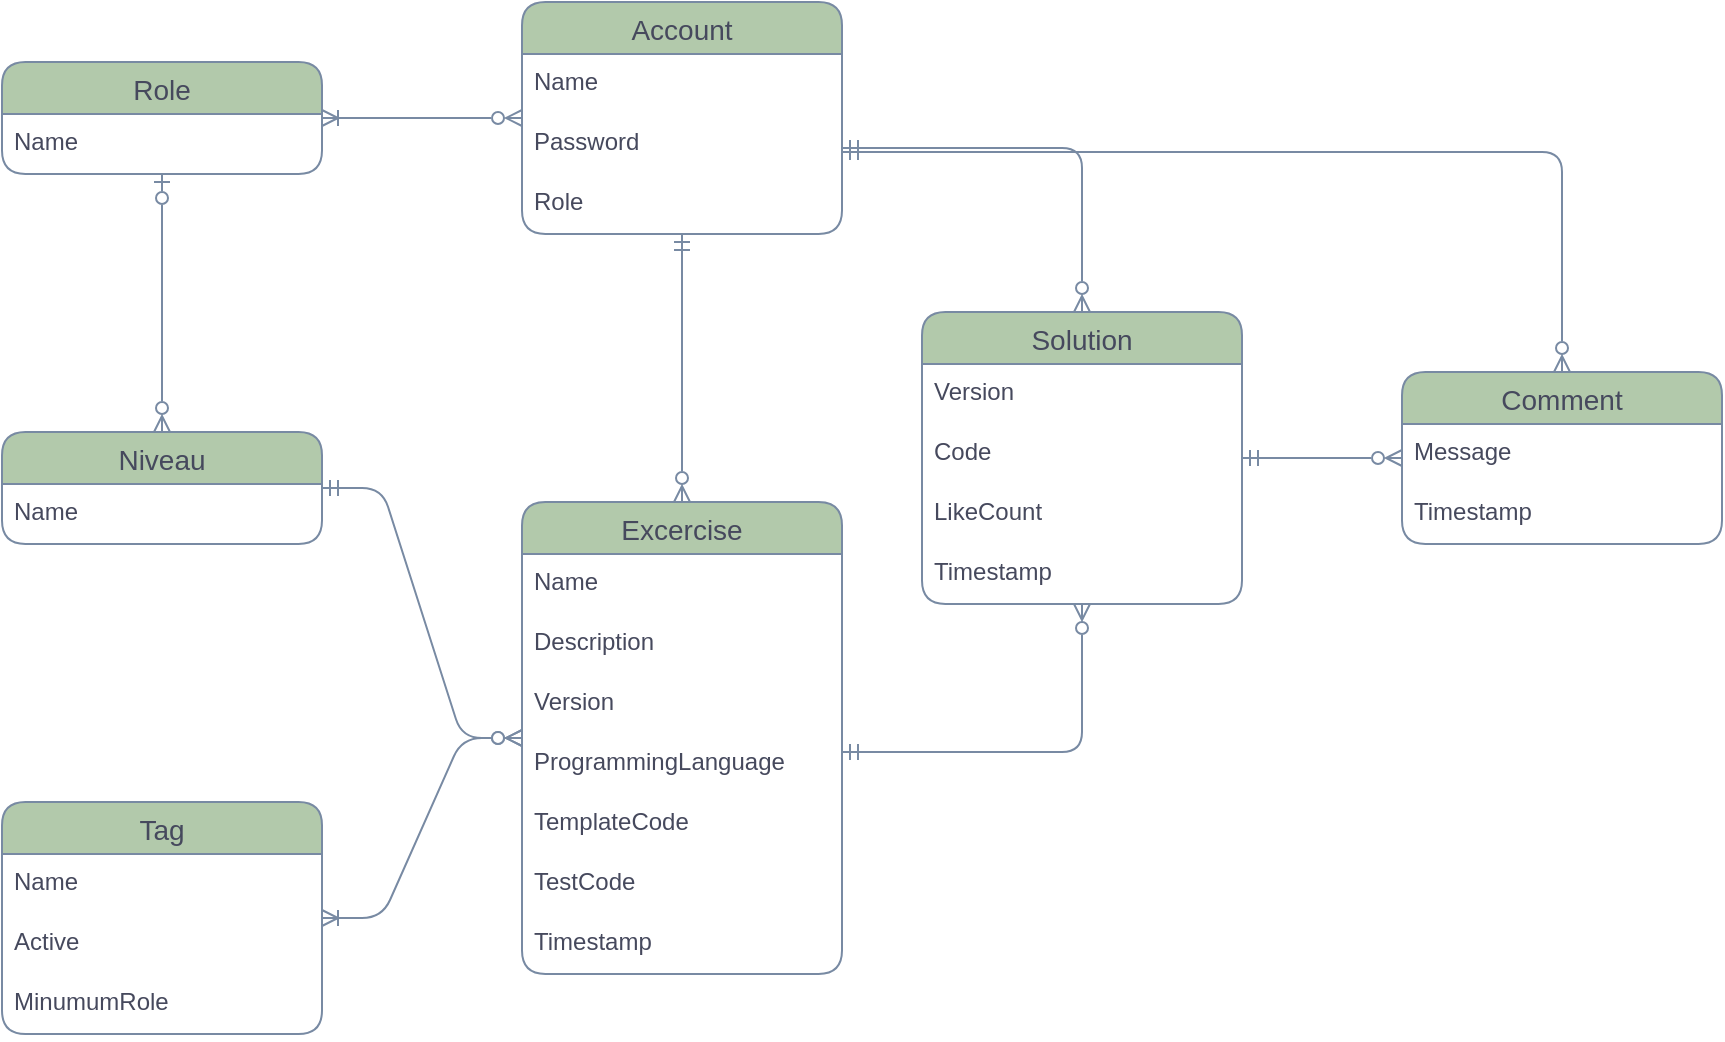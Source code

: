 <mxfile version="22.1.2" type="device">
  <diagram name="Page-1" id="i-PcdAbzTKNvyDI0NNIn">
    <mxGraphModel dx="1804" dy="1708" grid="1" gridSize="10" guides="1" tooltips="1" connect="1" arrows="1" fold="1" page="1" pageScale="1" pageWidth="850" pageHeight="1100" math="0" shadow="0">
      <root>
        <mxCell id="0" />
        <mxCell id="1" parent="0" />
        <mxCell id="kzVk7c52iczGq_A-Krwr-62" style="edgeStyle=orthogonalEdgeStyle;rounded=1;orthogonalLoop=1;jettySize=auto;html=1;endArrow=ERzeroToMany;endFill=0;startArrow=ERmandOne;startFill=0;labelBackgroundColor=none;strokeColor=#788AA3;fontColor=default;" parent="1" source="kzVk7c52iczGq_A-Krwr-14" target="kzVk7c52iczGq_A-Krwr-18" edge="1">
          <mxGeometry relative="1" as="geometry">
            <Array as="points">
              <mxPoint x="470" y="320" />
            </Array>
          </mxGeometry>
        </mxCell>
        <mxCell id="kzVk7c52iczGq_A-Krwr-14" value="Excercise" style="swimlane;fontStyle=0;childLayout=stackLayout;horizontal=1;startSize=26;horizontalStack=0;resizeParent=1;resizeParentMax=0;resizeLast=0;collapsible=1;marginBottom=0;align=center;fontSize=14;labelBackgroundColor=none;fillColor=#B2C9AB;strokeColor=#788AA3;fontColor=#46495D;rounded=1;" parent="1" vertex="1">
          <mxGeometry x="190" y="195" width="160" height="236" as="geometry" />
        </mxCell>
        <mxCell id="kzVk7c52iczGq_A-Krwr-15" value="Name" style="text;strokeColor=none;fillColor=none;spacingLeft=4;spacingRight=4;overflow=hidden;rotatable=0;points=[[0,0.5],[1,0.5]];portConstraint=eastwest;fontSize=12;whiteSpace=wrap;html=1;labelBackgroundColor=none;fontColor=#46495D;rounded=1;" parent="kzVk7c52iczGq_A-Krwr-14" vertex="1">
          <mxGeometry y="26" width="160" height="30" as="geometry" />
        </mxCell>
        <mxCell id="kzVk7c52iczGq_A-Krwr-29" value="Description" style="text;strokeColor=none;fillColor=none;spacingLeft=4;spacingRight=4;overflow=hidden;rotatable=0;points=[[0,0.5],[1,0.5]];portConstraint=eastwest;fontSize=12;whiteSpace=wrap;html=1;labelBackgroundColor=none;fontColor=#46495D;rounded=1;" parent="kzVk7c52iczGq_A-Krwr-14" vertex="1">
          <mxGeometry y="56" width="160" height="30" as="geometry" />
        </mxCell>
        <mxCell id="kzVk7c52iczGq_A-Krwr-68" value="Version" style="text;strokeColor=none;fillColor=none;spacingLeft=4;spacingRight=4;overflow=hidden;rotatable=0;points=[[0,0.5],[1,0.5]];portConstraint=eastwest;fontSize=12;whiteSpace=wrap;html=1;labelBackgroundColor=none;fontColor=#46495D;rounded=1;" parent="kzVk7c52iczGq_A-Krwr-14" vertex="1">
          <mxGeometry y="86" width="160" height="30" as="geometry" />
        </mxCell>
        <mxCell id="kzVk7c52iczGq_A-Krwr-16" value="ProgrammingLanguage" style="text;strokeColor=none;fillColor=none;spacingLeft=4;spacingRight=4;overflow=hidden;rotatable=0;points=[[0,0.5],[1,0.5]];portConstraint=eastwest;fontSize=12;whiteSpace=wrap;html=1;labelBackgroundColor=none;fontColor=#46495D;rounded=1;" parent="kzVk7c52iczGq_A-Krwr-14" vertex="1">
          <mxGeometry y="116" width="160" height="30" as="geometry" />
        </mxCell>
        <mxCell id="kzVk7c52iczGq_A-Krwr-70" value="TemplateCode" style="text;strokeColor=none;fillColor=none;spacingLeft=4;spacingRight=4;overflow=hidden;rotatable=0;points=[[0,0.5],[1,0.5]];portConstraint=eastwest;fontSize=12;whiteSpace=wrap;html=1;labelBackgroundColor=none;fontColor=#46495D;rounded=1;" parent="kzVk7c52iczGq_A-Krwr-14" vertex="1">
          <mxGeometry y="146" width="160" height="30" as="geometry" />
        </mxCell>
        <mxCell id="kzVk7c52iczGq_A-Krwr-65" value="TestCode" style="text;strokeColor=none;fillColor=none;spacingLeft=4;spacingRight=4;overflow=hidden;rotatable=0;points=[[0,0.5],[1,0.5]];portConstraint=eastwest;fontSize=12;whiteSpace=wrap;html=1;labelBackgroundColor=none;fontColor=#46495D;rounded=1;" parent="kzVk7c52iczGq_A-Krwr-14" vertex="1">
          <mxGeometry y="176" width="160" height="30" as="geometry" />
        </mxCell>
        <mxCell id="kzVk7c52iczGq_A-Krwr-23" value="Timestamp" style="text;strokeColor=none;fillColor=none;spacingLeft=4;spacingRight=4;overflow=hidden;rotatable=0;points=[[0,0.5],[1,0.5]];portConstraint=eastwest;fontSize=12;whiteSpace=wrap;html=1;labelBackgroundColor=none;fontColor=#46495D;rounded=1;" parent="kzVk7c52iczGq_A-Krwr-14" vertex="1">
          <mxGeometry y="206" width="160" height="30" as="geometry" />
        </mxCell>
        <mxCell id="kzVk7c52iczGq_A-Krwr-61" style="edgeStyle=orthogonalEdgeStyle;rounded=1;orthogonalLoop=1;jettySize=auto;html=1;endArrow=ERmandOne;endFill=0;startArrow=ERzeroToMany;startFill=0;labelBackgroundColor=none;strokeColor=#788AA3;fontColor=default;" parent="1" source="kzVk7c52iczGq_A-Krwr-18" target="kzVk7c52iczGq_A-Krwr-38" edge="1">
          <mxGeometry relative="1" as="geometry">
            <Array as="points">
              <mxPoint x="470" y="18" />
            </Array>
          </mxGeometry>
        </mxCell>
        <mxCell id="kzVk7c52iczGq_A-Krwr-63" style="edgeStyle=orthogonalEdgeStyle;rounded=1;orthogonalLoop=1;jettySize=auto;html=1;endArrow=ERzeroToMany;endFill=0;startArrow=ERmandOne;startFill=0;labelBackgroundColor=none;strokeColor=#788AA3;fontColor=default;" parent="1" source="kzVk7c52iczGq_A-Krwr-18" target="kzVk7c52iczGq_A-Krwr-30" edge="1">
          <mxGeometry relative="1" as="geometry" />
        </mxCell>
        <mxCell id="kzVk7c52iczGq_A-Krwr-18" value="Solution" style="swimlane;fontStyle=0;childLayout=stackLayout;horizontal=1;startSize=26;horizontalStack=0;resizeParent=1;resizeParentMax=0;resizeLast=0;collapsible=1;marginBottom=0;align=center;fontSize=14;labelBackgroundColor=none;fillColor=#B2C9AB;strokeColor=#788AA3;fontColor=#46495D;rounded=1;" parent="1" vertex="1">
          <mxGeometry x="390" y="100" width="160" height="146" as="geometry" />
        </mxCell>
        <mxCell id="kzVk7c52iczGq_A-Krwr-69" value="Version" style="text;strokeColor=none;fillColor=none;spacingLeft=4;spacingRight=4;overflow=hidden;rotatable=0;points=[[0,0.5],[1,0.5]];portConstraint=eastwest;fontSize=12;whiteSpace=wrap;html=1;labelBackgroundColor=none;fontColor=#46495D;rounded=1;" parent="kzVk7c52iczGq_A-Krwr-18" vertex="1">
          <mxGeometry y="26" width="160" height="30" as="geometry" />
        </mxCell>
        <mxCell id="kzVk7c52iczGq_A-Krwr-19" value="Code" style="text;strokeColor=none;fillColor=none;spacingLeft=4;spacingRight=4;overflow=hidden;rotatable=0;points=[[0,0.5],[1,0.5]];portConstraint=eastwest;fontSize=12;whiteSpace=wrap;html=1;labelBackgroundColor=none;fontColor=#46495D;rounded=1;" parent="kzVk7c52iczGq_A-Krwr-18" vertex="1">
          <mxGeometry y="56" width="160" height="30" as="geometry" />
        </mxCell>
        <mxCell id="kzVk7c52iczGq_A-Krwr-66" value="LikeCount" style="text;strokeColor=none;fillColor=none;spacingLeft=4;spacingRight=4;overflow=hidden;rotatable=0;points=[[0,0.5],[1,0.5]];portConstraint=eastwest;fontSize=12;whiteSpace=wrap;html=1;labelBackgroundColor=none;fontColor=#46495D;rounded=1;" parent="kzVk7c52iczGq_A-Krwr-18" vertex="1">
          <mxGeometry y="86" width="160" height="30" as="geometry" />
        </mxCell>
        <mxCell id="kzVk7c52iczGq_A-Krwr-20" value="Timestamp" style="text;strokeColor=none;fillColor=none;spacingLeft=4;spacingRight=4;overflow=hidden;rotatable=0;points=[[0,0.5],[1,0.5]];portConstraint=eastwest;fontSize=12;whiteSpace=wrap;html=1;labelBackgroundColor=none;fontColor=#46495D;rounded=1;" parent="kzVk7c52iczGq_A-Krwr-18" vertex="1">
          <mxGeometry y="116" width="160" height="30" as="geometry" />
        </mxCell>
        <mxCell id="kzVk7c52iczGq_A-Krwr-24" value="Tag" style="swimlane;fontStyle=0;childLayout=stackLayout;horizontal=1;startSize=26;horizontalStack=0;resizeParent=1;resizeParentMax=0;resizeLast=0;collapsible=1;marginBottom=0;align=center;fontSize=14;labelBackgroundColor=none;fillColor=#B2C9AB;strokeColor=#788AA3;fontColor=#46495D;rounded=1;" parent="1" vertex="1">
          <mxGeometry x="-70" y="345" width="160" height="116" as="geometry" />
        </mxCell>
        <mxCell id="kzVk7c52iczGq_A-Krwr-25" value="Name" style="text;strokeColor=none;fillColor=none;spacingLeft=4;spacingRight=4;overflow=hidden;rotatable=0;points=[[0,0.5],[1,0.5]];portConstraint=eastwest;fontSize=12;whiteSpace=wrap;html=1;labelBackgroundColor=none;fontColor=#46495D;rounded=1;" parent="kzVk7c52iczGq_A-Krwr-24" vertex="1">
          <mxGeometry y="26" width="160" height="30" as="geometry" />
        </mxCell>
        <mxCell id="kzVk7c52iczGq_A-Krwr-71" value="Active" style="text;strokeColor=none;fillColor=none;spacingLeft=4;spacingRight=4;overflow=hidden;rotatable=0;points=[[0,0.5],[1,0.5]];portConstraint=eastwest;fontSize=12;whiteSpace=wrap;html=1;labelBackgroundColor=none;fontColor=#46495D;rounded=1;" parent="kzVk7c52iczGq_A-Krwr-24" vertex="1">
          <mxGeometry y="56" width="160" height="30" as="geometry" />
        </mxCell>
        <mxCell id="kzVk7c52iczGq_A-Krwr-27" value="MinumumRole" style="text;strokeColor=none;fillColor=none;spacingLeft=4;spacingRight=4;overflow=hidden;rotatable=0;points=[[0,0.5],[1,0.5]];portConstraint=eastwest;fontSize=12;whiteSpace=wrap;html=1;labelBackgroundColor=none;fontColor=#46495D;rounded=1;" parent="kzVk7c52iczGq_A-Krwr-24" vertex="1">
          <mxGeometry y="86" width="160" height="30" as="geometry" />
        </mxCell>
        <mxCell id="kzVk7c52iczGq_A-Krwr-30" value="Comment" style="swimlane;fontStyle=0;childLayout=stackLayout;horizontal=1;startSize=26;horizontalStack=0;resizeParent=1;resizeParentMax=0;resizeLast=0;collapsible=1;marginBottom=0;align=center;fontSize=14;labelBackgroundColor=none;fillColor=#B2C9AB;strokeColor=#788AA3;fontColor=#46495D;rounded=1;" parent="1" vertex="1">
          <mxGeometry x="630" y="130" width="160" height="86" as="geometry" />
        </mxCell>
        <mxCell id="kzVk7c52iczGq_A-Krwr-31" value="Message" style="text;strokeColor=none;fillColor=none;spacingLeft=4;spacingRight=4;overflow=hidden;rotatable=0;points=[[0,0.5],[1,0.5]];portConstraint=eastwest;fontSize=12;whiteSpace=wrap;html=1;labelBackgroundColor=none;fontColor=#46495D;rounded=1;" parent="kzVk7c52iczGq_A-Krwr-30" vertex="1">
          <mxGeometry y="26" width="160" height="30" as="geometry" />
        </mxCell>
        <mxCell id="kzVk7c52iczGq_A-Krwr-32" value="Timestamp" style="text;strokeColor=none;fillColor=none;spacingLeft=4;spacingRight=4;overflow=hidden;rotatable=0;points=[[0,0.5],[1,0.5]];portConstraint=eastwest;fontSize=12;whiteSpace=wrap;html=1;labelBackgroundColor=none;fontColor=#46495D;rounded=1;" parent="kzVk7c52iczGq_A-Krwr-30" vertex="1">
          <mxGeometry y="56" width="160" height="30" as="geometry" />
        </mxCell>
        <mxCell id="kzVk7c52iczGq_A-Krwr-33" value="" style="edgeStyle=entityRelationEdgeStyle;fontSize=12;html=1;endArrow=ERoneToMany;startArrow=ERzeroToMany;rounded=1;labelBackgroundColor=none;strokeColor=#788AA3;fontColor=default;" parent="1" source="kzVk7c52iczGq_A-Krwr-14" target="kzVk7c52iczGq_A-Krwr-24" edge="1">
          <mxGeometry width="100" height="100" relative="1" as="geometry">
            <mxPoint x="370" y="370" as="sourcePoint" />
            <mxPoint x="470" y="270" as="targetPoint" />
          </mxGeometry>
        </mxCell>
        <mxCell id="kzVk7c52iczGq_A-Krwr-34" value="Niveau" style="swimlane;fontStyle=0;childLayout=stackLayout;horizontal=1;startSize=26;horizontalStack=0;resizeParent=1;resizeParentMax=0;resizeLast=0;collapsible=1;marginBottom=0;align=center;fontSize=14;labelBackgroundColor=none;fillColor=#B2C9AB;strokeColor=#788AA3;fontColor=#46495D;rounded=1;" parent="1" vertex="1">
          <mxGeometry x="-70" y="160" width="160" height="56" as="geometry" />
        </mxCell>
        <mxCell id="kzVk7c52iczGq_A-Krwr-35" value="Name" style="text;strokeColor=none;fillColor=none;spacingLeft=4;spacingRight=4;overflow=hidden;rotatable=0;points=[[0,0.5],[1,0.5]];portConstraint=eastwest;fontSize=12;whiteSpace=wrap;html=1;labelBackgroundColor=none;fontColor=#46495D;rounded=1;" parent="kzVk7c52iczGq_A-Krwr-34" vertex="1">
          <mxGeometry y="26" width="160" height="30" as="geometry" />
        </mxCell>
        <mxCell id="kzVk7c52iczGq_A-Krwr-37" value="" style="edgeStyle=entityRelationEdgeStyle;fontSize=12;html=1;endArrow=ERzeroToMany;startArrow=ERmandOne;rounded=1;labelBackgroundColor=none;strokeColor=#788AA3;fontColor=default;" parent="1" source="kzVk7c52iczGq_A-Krwr-34" target="kzVk7c52iczGq_A-Krwr-14" edge="1">
          <mxGeometry width="100" height="100" relative="1" as="geometry">
            <mxPoint x="290" y="360" as="sourcePoint" />
            <mxPoint x="390" y="260" as="targetPoint" />
          </mxGeometry>
        </mxCell>
        <mxCell id="kzVk7c52iczGq_A-Krwr-60" style="edgeStyle=orthogonalEdgeStyle;rounded=1;orthogonalLoop=1;jettySize=auto;html=1;endArrow=ERzeroToMany;endFill=0;startArrow=ERmandOne;startFill=0;labelBackgroundColor=none;strokeColor=#788AA3;fontColor=default;" parent="1" source="kzVk7c52iczGq_A-Krwr-38" target="kzVk7c52iczGq_A-Krwr-14" edge="1">
          <mxGeometry relative="1" as="geometry" />
        </mxCell>
        <mxCell id="kzVk7c52iczGq_A-Krwr-38" value="Account" style="swimlane;fontStyle=0;childLayout=stackLayout;horizontal=1;startSize=26;horizontalStack=0;resizeParent=1;resizeParentMax=0;resizeLast=0;collapsible=1;marginBottom=0;align=center;fontSize=14;labelBackgroundColor=none;fillColor=#B2C9AB;strokeColor=#788AA3;fontColor=#46495D;rounded=1;" parent="1" vertex="1">
          <mxGeometry x="190" y="-55" width="160" height="116" as="geometry" />
        </mxCell>
        <mxCell id="kzVk7c52iczGq_A-Krwr-39" value="Name" style="text;strokeColor=none;fillColor=none;spacingLeft=4;spacingRight=4;overflow=hidden;rotatable=0;points=[[0,0.5],[1,0.5]];portConstraint=eastwest;fontSize=12;whiteSpace=wrap;html=1;labelBackgroundColor=none;fontColor=#46495D;rounded=1;" parent="kzVk7c52iczGq_A-Krwr-38" vertex="1">
          <mxGeometry y="26" width="160" height="30" as="geometry" />
        </mxCell>
        <mxCell id="kzVk7c52iczGq_A-Krwr-47" value="Password" style="text;strokeColor=none;fillColor=none;spacingLeft=4;spacingRight=4;overflow=hidden;rotatable=0;points=[[0,0.5],[1,0.5]];portConstraint=eastwest;fontSize=12;whiteSpace=wrap;html=1;labelBackgroundColor=none;fontColor=#46495D;rounded=1;" parent="kzVk7c52iczGq_A-Krwr-38" vertex="1">
          <mxGeometry y="56" width="160" height="30" as="geometry" />
        </mxCell>
        <mxCell id="kzVk7c52iczGq_A-Krwr-40" value="Role" style="text;strokeColor=none;fillColor=none;spacingLeft=4;spacingRight=4;overflow=hidden;rotatable=0;points=[[0,0.5],[1,0.5]];portConstraint=eastwest;fontSize=12;whiteSpace=wrap;html=1;labelBackgroundColor=none;fontColor=#46495D;rounded=1;" parent="kzVk7c52iczGq_A-Krwr-38" vertex="1">
          <mxGeometry y="86" width="160" height="30" as="geometry" />
        </mxCell>
        <mxCell id="kzVk7c52iczGq_A-Krwr-58" style="edgeStyle=orthogonalEdgeStyle;rounded=1;orthogonalLoop=1;jettySize=auto;html=1;endArrow=ERzeroToMany;endFill=0;startArrow=ERzeroToOne;startFill=0;labelBackgroundColor=none;strokeColor=#788AA3;fontColor=default;" parent="1" source="kzVk7c52iczGq_A-Krwr-49" target="kzVk7c52iczGq_A-Krwr-34" edge="1">
          <mxGeometry relative="1" as="geometry" />
        </mxCell>
        <mxCell id="kzVk7c52iczGq_A-Krwr-59" style="edgeStyle=orthogonalEdgeStyle;rounded=1;orthogonalLoop=1;jettySize=auto;html=1;endArrow=ERzeroToMany;endFill=0;startArrow=ERoneToMany;startFill=0;labelBackgroundColor=none;strokeColor=#788AA3;fontColor=default;" parent="1" source="kzVk7c52iczGq_A-Krwr-49" target="kzVk7c52iczGq_A-Krwr-38" edge="1">
          <mxGeometry relative="1" as="geometry" />
        </mxCell>
        <mxCell id="kzVk7c52iczGq_A-Krwr-49" value="Role" style="swimlane;fontStyle=0;childLayout=stackLayout;horizontal=1;startSize=26;horizontalStack=0;resizeParent=1;resizeParentMax=0;resizeLast=0;collapsible=1;marginBottom=0;align=center;fontSize=14;labelBackgroundColor=none;fillColor=#B2C9AB;strokeColor=#788AA3;fontColor=#46495D;rounded=1;" parent="1" vertex="1">
          <mxGeometry x="-70" y="-25" width="160" height="56" as="geometry" />
        </mxCell>
        <mxCell id="kzVk7c52iczGq_A-Krwr-51" value="Name" style="text;strokeColor=none;fillColor=none;spacingLeft=4;spacingRight=4;overflow=hidden;rotatable=0;points=[[0,0.5],[1,0.5]];portConstraint=eastwest;fontSize=12;whiteSpace=wrap;html=1;labelBackgroundColor=none;fontColor=#46495D;rounded=1;" parent="kzVk7c52iczGq_A-Krwr-49" vertex="1">
          <mxGeometry y="26" width="160" height="30" as="geometry" />
        </mxCell>
        <mxCell id="kzVk7c52iczGq_A-Krwr-64" style="edgeStyle=orthogonalEdgeStyle;rounded=1;orthogonalLoop=1;jettySize=auto;html=1;endArrow=ERmandOne;endFill=0;startArrow=ERzeroToMany;startFill=0;labelBackgroundColor=none;strokeColor=#788AA3;fontColor=default;" parent="1" source="kzVk7c52iczGq_A-Krwr-30" target="kzVk7c52iczGq_A-Krwr-38" edge="1">
          <mxGeometry relative="1" as="geometry">
            <mxPoint x="480" y="110" as="sourcePoint" />
            <mxPoint x="360" y="28" as="targetPoint" />
            <Array as="points">
              <mxPoint x="710" y="20" />
            </Array>
          </mxGeometry>
        </mxCell>
      </root>
    </mxGraphModel>
  </diagram>
</mxfile>

